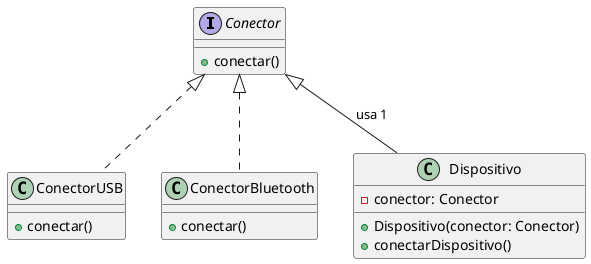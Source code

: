@startuml Indireção
interface Conector {
    +conectar()
}

class ConectorUSB {
    +conectar()
}

class ConectorBluetooth {
    +conectar()
}

class Dispositivo {
    -conector: Conector

    +Dispositivo(conector: Conector)
    +conectarDispositivo()
}

Conector <|.. ConectorUSB
Conector <|.. ConectorBluetooth
Conector <|-- Dispositivo: usa 1
@enduml
